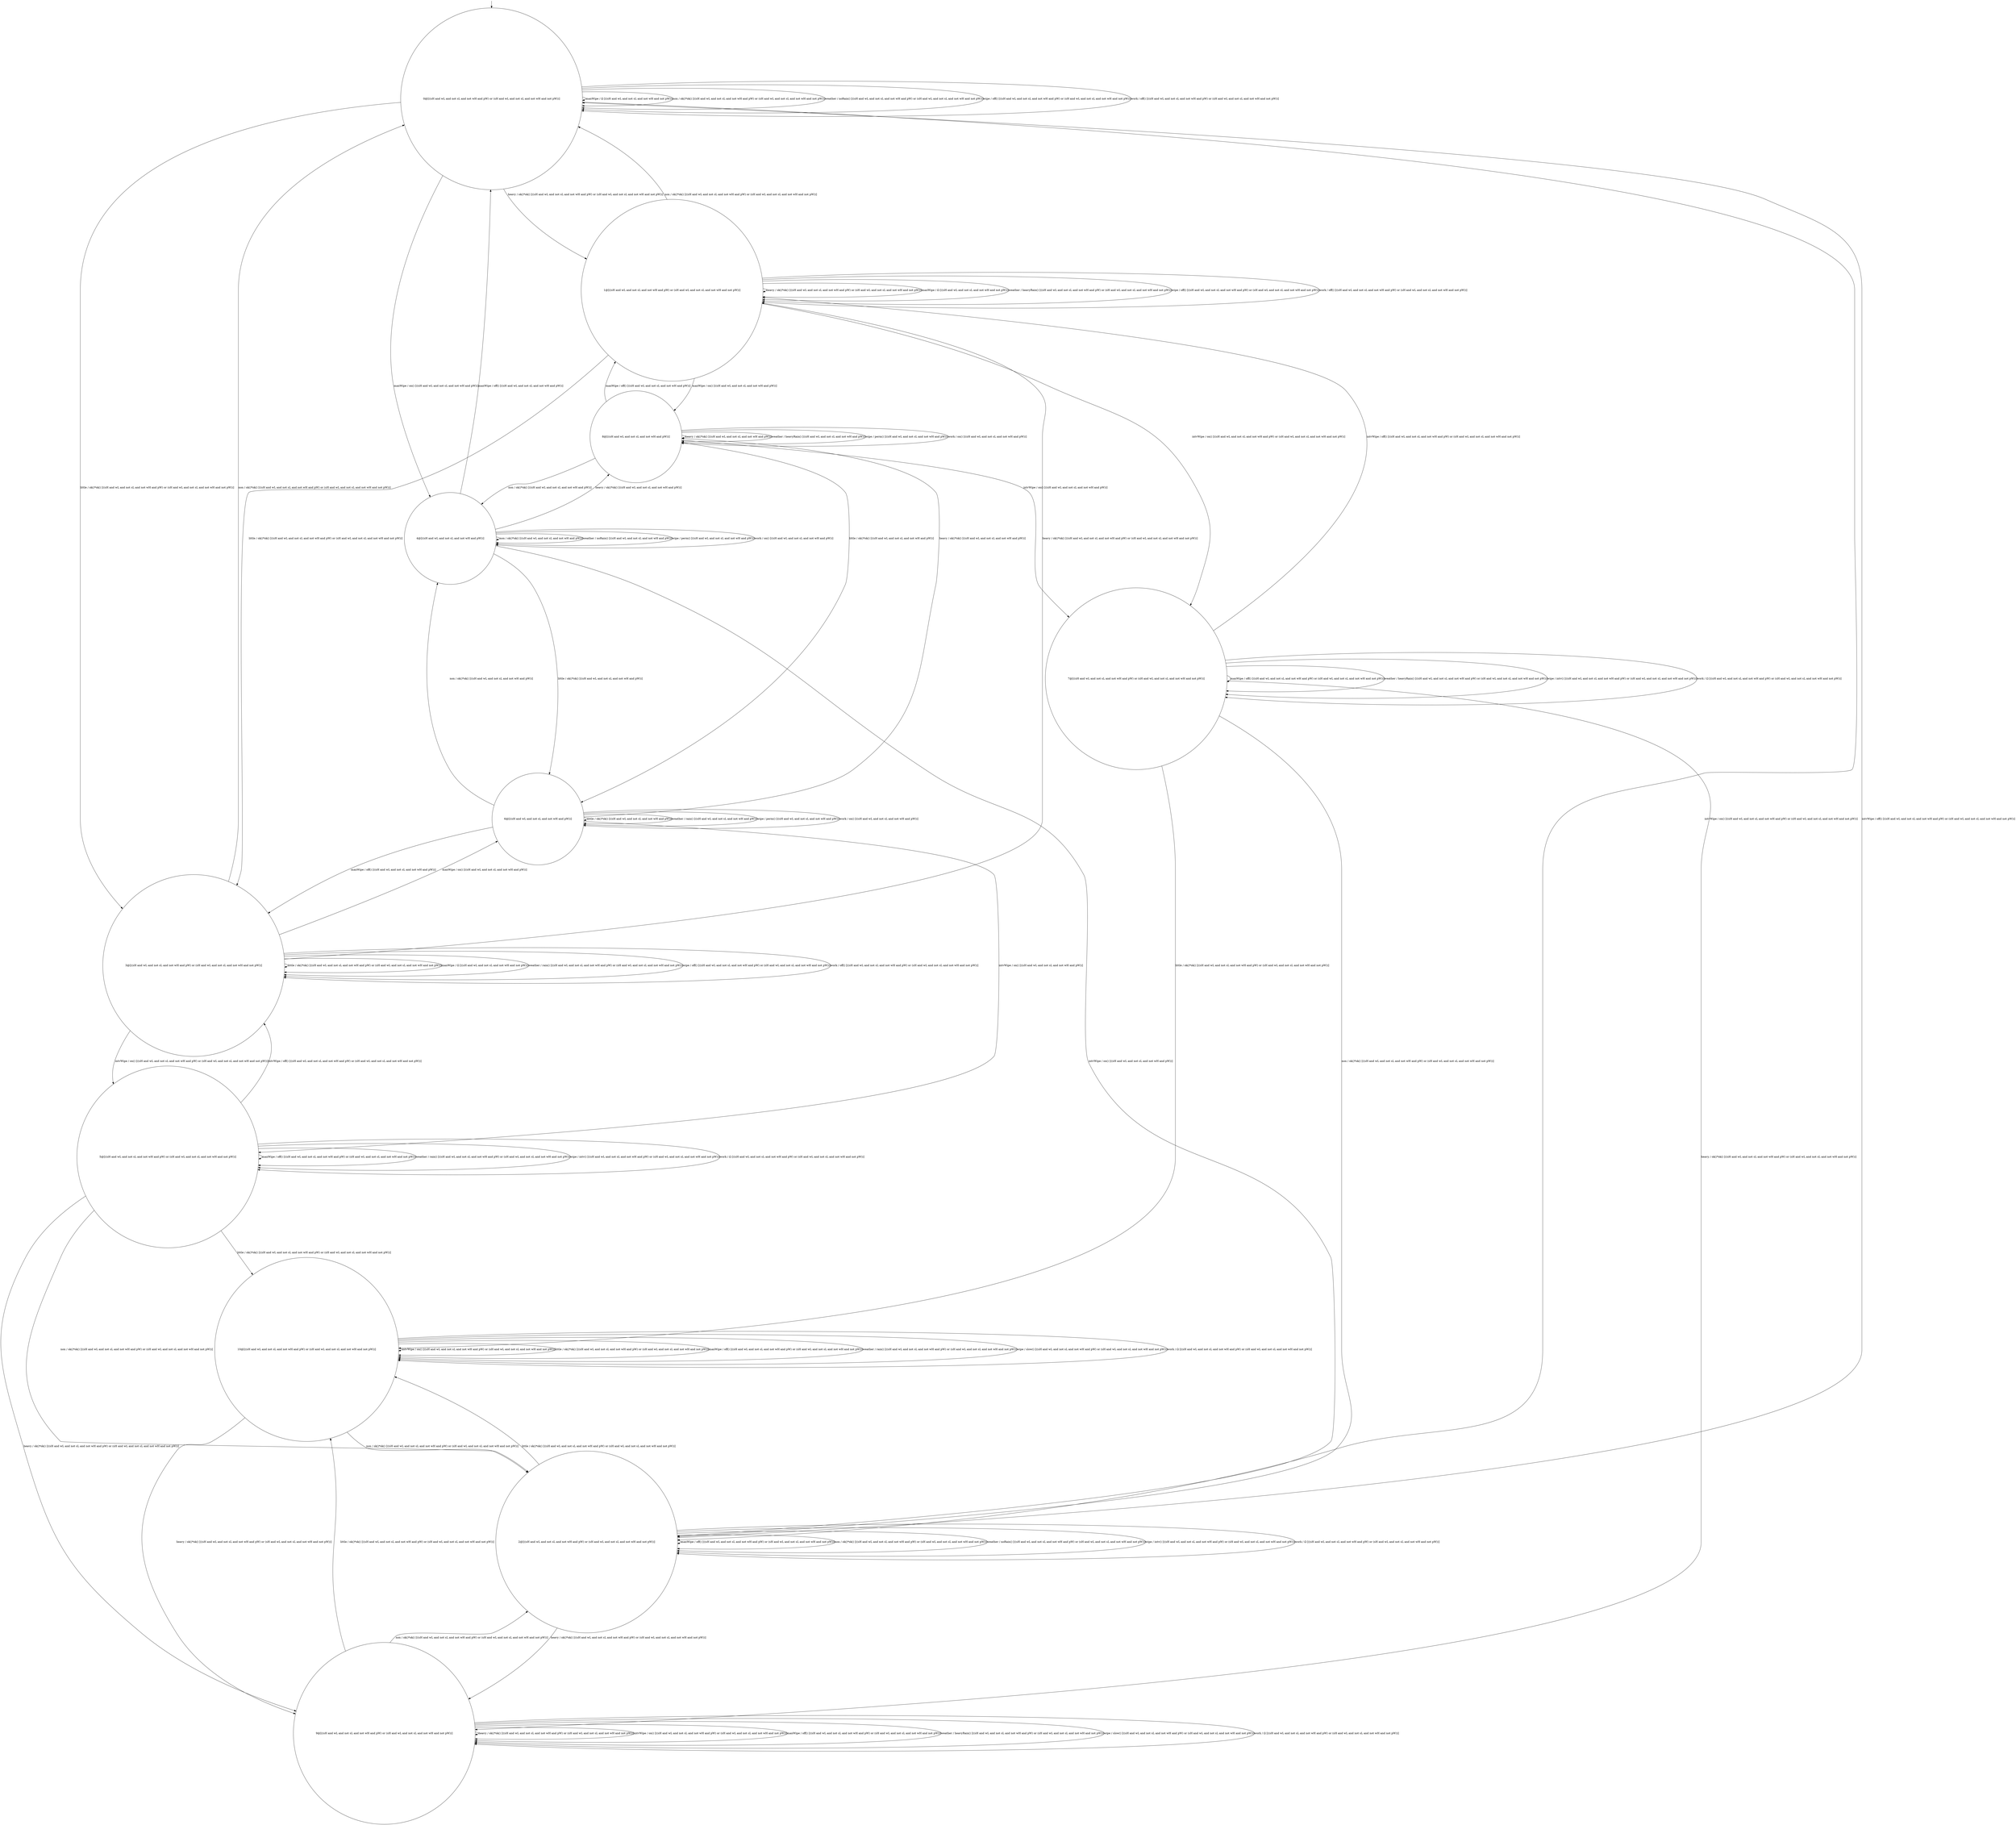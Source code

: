 digraph g {
	edge [lblstyle="above, sloped"];
	s0 [shape="circle" label="0@[((sH and wL and not sL and not wH and pW) or (sH and wL and not sL and not wH and not pW))]"];
	s1 [shape="circle" label="1@[((sH and wL and not sL and not wH and pW) or (sH and wL and not sL and not wH and not pW))]"];
	s2 [shape="circle" label="2@[((sH and wL and not sL and not wH and pW) or (sH and wL and not sL and not wH and not pW))]"];
	s3 [shape="circle" label="3@[((sH and wL and not sL and not wH and pW) or (sH and wL and not sL and not wH and not pW))]"];
	s4 [shape="circle" label="4@[((sH and wL and not sL and not wH and pW))]"];
	s5 [shape="circle" label="5@[((sH and wL and not sL and not wH and pW) or (sH and wL and not sL and not wH and not pW))]"];
	s6 [shape="circle" label="6@[((sH and wL and not sL and not wH and pW))]"];
	s7 [shape="circle" label="7@[((sH and wL and not sL and not wH and pW) or (sH and wL and not sL and not wH and not pW))]"];
	s8 [shape="circle" label="8@[((sH and wL and not sL and not wH and pW))]"];
	s9 [shape="circle" label="9@[((sH and wL and not sL and not wH and pW) or (sH and wL and not sL and not wH and not pW))]"];
	s10 [shape="circle" label="10@[((sH and wL and not sL and not wH and pW) or (sH and wL and not sL and not wH and not pW))]"];
	s0 -> s1 [label="heavy / ok()*ok() [((sH and wL and not sL and not wH and pW) or (sH and wL and not sL and not wH and not pW))]"];
	s0 -> s2 [label="intvWipe / on() [((sH and wL and not sL and not wH and pW) or (sH and wL and not sL and not wH and not pW))]"];
	s0 -> s3 [label="little / ok()*ok() [((sH and wL and not sL and not wH and pW) or (sH and wL and not sL and not wH and not pW))]"];
	s0 -> s0 [label="manWipe / Ω [((sH and wL and not sL and not wH and not pW))]"];
	s0 -> s4 [label="manWipe / on() [((sH and wL and not sL and not wH and pW))]"];
	s0 -> s0 [label="non / ok()*ok() [((sH and wL and not sL and not wH and pW) or (sH and wL and not sL and not wH and not pW))]"];
	s0 -> s0 [label="weather / noRain() [((sH and wL and not sL and not wH and pW) or (sH and wL and not sL and not wH and not pW))]"];
	s0 -> s0 [label="wipe / off() [((sH and wL and not sL and not wH and pW) or (sH and wL and not sL and not wH and not pW))]"];
	s0 -> s0 [label="work / off() [((sH and wL and not sL and not wH and pW) or (sH and wL and not sL and not wH and not pW))]"];
	s1 -> s1 [label="heavy / ok()*ok() [((sH and wL and not sL and not wH and pW) or (sH and wL and not sL and not wH and not pW))]"];
	s1 -> s7 [label="intvWipe / on() [((sH and wL and not sL and not wH and pW) or (sH and wL and not sL and not wH and not pW))]"];
	s1 -> s3 [label="little / ok()*ok() [((sH and wL and not sL and not wH and pW) or (sH and wL and not sL and not wH and not pW))]"];
	s1 -> s1 [label="manWipe / Ω [((sH and wL and not sL and not wH and not pW))]"];
	s1 -> s8 [label="manWipe / on() [((sH and wL and not sL and not wH and pW))]"];
	s1 -> s0 [label="non / ok()*ok() [((sH and wL and not sL and not wH and pW) or (sH and wL and not sL and not wH and not pW))]"];
	s1 -> s1 [label="weather / heavyRain() [((sH and wL and not sL and not wH and pW) or (sH and wL and not sL and not wH and not pW))]"];
	s1 -> s1 [label="wipe / off() [((sH and wL and not sL and not wH and pW) or (sH and wL and not sL and not wH and not pW))]"];
	s1 -> s1 [label="work / off() [((sH and wL and not sL and not wH and pW) or (sH and wL and not sL and not wH and not pW))]"];
	s2 -> s9 [label="heavy / ok()*ok() [((sH and wL and not sL and not wH and pW) or (sH and wL and not sL and not wH and not pW))]"];
	s2 -> s0 [label="intvWipe / off() [((sH and wL and not sL and not wH and pW) or (sH and wL and not sL and not wH and not pW))]"];
	s2 -> s10 [label="little / ok()*ok() [((sH and wL and not sL and not wH and pW) or (sH and wL and not sL and not wH and not pW))]"];
	s2 -> s2 [label="manWipe / off() [((sH and wL and not sL and not wH and pW) or (sH and wL and not sL and not wH and not pW))]"];
	s2 -> s2 [label="non / ok()*ok() [((sH and wL and not sL and not wH and pW) or (sH and wL and not sL and not wH and not pW))]"];
	s2 -> s2 [label="weather / noRain() [((sH and wL and not sL and not wH and pW) or (sH and wL and not sL and not wH and not pW))]"];
	s2 -> s2 [label="wipe / intv() [((sH and wL and not sL and not wH and pW) or (sH and wL and not sL and not wH and not pW))]"];
	s2 -> s2 [label="work / Ω [((sH and wL and not sL and not wH and pW) or (sH and wL and not sL and not wH and not pW))]"];
	s3 -> s1 [label="heavy / ok()*ok() [((sH and wL and not sL and not wH and pW) or (sH and wL and not sL and not wH and not pW))]"];
	s3 -> s5 [label="intvWipe / on() [((sH and wL and not sL and not wH and pW) or (sH and wL and not sL and not wH and not pW))]"];
	s3 -> s3 [label="little / ok()*ok() [((sH and wL and not sL and not wH and pW) or (sH and wL and not sL and not wH and not pW))]"];
	s3 -> s3 [label="manWipe / Ω [((sH and wL and not sL and not wH and not pW))]"];
	s3 -> s6 [label="manWipe / on() [((sH and wL and not sL and not wH and pW))]"];
	s3 -> s0 [label="non / ok()*ok() [((sH and wL and not sL and not wH and pW) or (sH and wL and not sL and not wH and not pW))]"];
	s3 -> s3 [label="weather / rain() [((sH and wL and not sL and not wH and pW) or (sH and wL and not sL and not wH and not pW))]"];
	s3 -> s3 [label="wipe / off() [((sH and wL and not sL and not wH and pW) or (sH and wL and not sL and not wH and not pW))]"];
	s3 -> s3 [label="work / off() [((sH and wL and not sL and not wH and pW) or (sH and wL and not sL and not wH and not pW))]"];
	s4 -> s8 [label="heavy / ok()*ok() [((sH and wL and not sL and not wH and pW))]"];
	s4 -> s2 [label="intvWipe / on() [((sH and wL and not sL and not wH and pW))]"];
	s4 -> s6 [label="little / ok()*ok() [((sH and wL and not sL and not wH and pW))]"];
	s4 -> s0 [label="manWipe / off() [((sH and wL and not sL and not wH and pW))]"];
	s4 -> s4 [label="non / ok()*ok() [((sH and wL and not sL and not wH and pW))]"];
	s4 -> s4 [label="weather / noRain() [((sH and wL and not sL and not wH and pW))]"];
	s4 -> s4 [label="wipe / perm() [((sH and wL and not sL and not wH and pW))]"];
	s4 -> s4 [label="work / on() [((sH and wL and not sL and not wH and pW))]"];
	s5 -> s9 [label="heavy / ok()*ok() [((sH and wL and not sL and not wH and pW) or (sH and wL and not sL and not wH and not pW))]"];
	s5 -> s3 [label="intvWipe / off() [((sH and wL and not sL and not wH and pW) or (sH and wL and not sL and not wH and not pW))]"];
	s5 -> s10 [label="little / ok()*ok() [((sH and wL and not sL and not wH and pW) or (sH and wL and not sL and not wH and not pW))]"];
	s5 -> s5 [label="manWipe / off() [((sH and wL and not sL and not wH and pW) or (sH and wL and not sL and not wH and not pW))]"];
	s5 -> s2 [label="non / ok()*ok() [((sH and wL and not sL and not wH and pW) or (sH and wL and not sL and not wH and not pW))]"];
	s5 -> s5 [label="weather / rain() [((sH and wL and not sL and not wH and pW) or (sH and wL and not sL and not wH and not pW))]"];
	s5 -> s5 [label="wipe / intv() [((sH and wL and not sL and not wH and pW) or (sH and wL and not sL and not wH and not pW))]"];
	s5 -> s5 [label="work / Ω [((sH and wL and not sL and not wH and pW) or (sH and wL and not sL and not wH and not pW))]"];
	s6 -> s8 [label="heavy / ok()*ok() [((sH and wL and not sL and not wH and pW))]"];
	s6 -> s5 [label="intvWipe / on() [((sH and wL and not sL and not wH and pW))]"];
	s6 -> s6 [label="little / ok()*ok() [((sH and wL and not sL and not wH and pW))]"];
	s6 -> s3 [label="manWipe / off() [((sH and wL and not sL and not wH and pW))]"];
	s6 -> s4 [label="non / ok()*ok() [((sH and wL and not sL and not wH and pW))]"];
	s6 -> s6 [label="weather / rain() [((sH and wL and not sL and not wH and pW))]"];
	s6 -> s6 [label="wipe / perm() [((sH and wL and not sL and not wH and pW))]"];
	s6 -> s6 [label="work / on() [((sH and wL and not sL and not wH and pW))]"];
	s7 -> s9 [label="heavy / ok()*ok() [((sH and wL and not sL and not wH and pW) or (sH and wL and not sL and not wH and not pW))]"];
	s7 -> s1 [label="intvWipe / off() [((sH and wL and not sL and not wH and pW) or (sH and wL and not sL and not wH and not pW))]"];
	s7 -> s10 [label="little / ok()*ok() [((sH and wL and not sL and not wH and pW) or (sH and wL and not sL and not wH and not pW))]"];
	s7 -> s7 [label="manWipe / off() [((sH and wL and not sL and not wH and pW) or (sH and wL and not sL and not wH and not pW))]"];
	s7 -> s2 [label="non / ok()*ok() [((sH and wL and not sL and not wH and pW) or (sH and wL and not sL and not wH and not pW))]"];
	s7 -> s7 [label="weather / heavyRain() [((sH and wL and not sL and not wH and pW) or (sH and wL and not sL and not wH and not pW))]"];
	s7 -> s7 [label="wipe / intv() [((sH and wL and not sL and not wH and pW) or (sH and wL and not sL and not wH and not pW))]"];
	s7 -> s7 [label="work / Ω [((sH and wL and not sL and not wH and pW) or (sH and wL and not sL and not wH and not pW))]"];
	s8 -> s8 [label="heavy / ok()*ok() [((sH and wL and not sL and not wH and pW))]"];
	s8 -> s7 [label="intvWipe / on() [((sH and wL and not sL and not wH and pW))]"];
	s8 -> s6 [label="little / ok()*ok() [((sH and wL and not sL and not wH and pW))]"];
	s8 -> s1 [label="manWipe / off() [((sH and wL and not sL and not wH and pW))]"];
	s8 -> s4 [label="non / ok()*ok() [((sH and wL and not sL and not wH and pW))]"];
	s8 -> s8 [label="weather / heavyRain() [((sH and wL and not sL and not wH and pW))]"];
	s8 -> s8 [label="wipe / perm() [((sH and wL and not sL and not wH and pW))]"];
	s8 -> s8 [label="work / on() [((sH and wL and not sL and not wH and pW))]"];
	s9 -> s9 [label="heavy / ok()*ok() [((sH and wL and not sL and not wH and pW) or (sH and wL and not sL and not wH and not pW))]"];
	s9 -> s9 [label="intvWipe / on() [((sH and wL and not sL and not wH and pW) or (sH and wL and not sL and not wH and not pW))]"];
	s9 -> s10 [label="little / ok()*ok() [((sH and wL and not sL and not wH and pW) or (sH and wL and not sL and not wH and not pW))]"];
	s9 -> s9 [label="manWipe / off() [((sH and wL and not sL and not wH and pW) or (sH and wL and not sL and not wH and not pW))]"];
	s9 -> s2 [label="non / ok()*ok() [((sH and wL and not sL and not wH and pW) or (sH and wL and not sL and not wH and not pW))]"];
	s9 -> s9 [label="weather / heavyRain() [((sH and wL and not sL and not wH and pW) or (sH and wL and not sL and not wH and not pW))]"];
	s9 -> s9 [label="wipe / slow() [((sH and wL and not sL and not wH and pW) or (sH and wL and not sL and not wH and not pW))]"];
	s9 -> s9 [label="work / Ω [((sH and wL and not sL and not wH and pW) or (sH and wL and not sL and not wH and not pW))]"];
	s10 -> s9 [label="heavy / ok()*ok() [((sH and wL and not sL and not wH and pW) or (sH and wL and not sL and not wH and not pW))]"];
	s10 -> s10 [label="intvWipe / on() [((sH and wL and not sL and not wH and pW) or (sH and wL and not sL and not wH and not pW))]"];
	s10 -> s10 [label="little / ok()*ok() [((sH and wL and not sL and not wH and pW) or (sH and wL and not sL and not wH and not pW))]"];
	s10 -> s10 [label="manWipe / off() [((sH and wL and not sL and not wH and pW) or (sH and wL and not sL and not wH and not pW))]"];
	s10 -> s2 [label="non / ok()*ok() [((sH and wL and not sL and not wH and pW) or (sH and wL and not sL and not wH and not pW))]"];
	s10 -> s10 [label="weather / rain() [((sH and wL and not sL and not wH and pW) or (sH and wL and not sL and not wH and not pW))]"];
	s10 -> s10 [label="wipe / slow() [((sH and wL and not sL and not wH and pW) or (sH and wL and not sL and not wH and not pW))]"];
	s10 -> s10 [label="work / Ω [((sH and wL and not sL and not wH and pW) or (sH and wL and not sL and not wH and not pW))]"];
	__start0 [label="" shape="none" width="0" height="0"];
	__start0 -> s0;
}